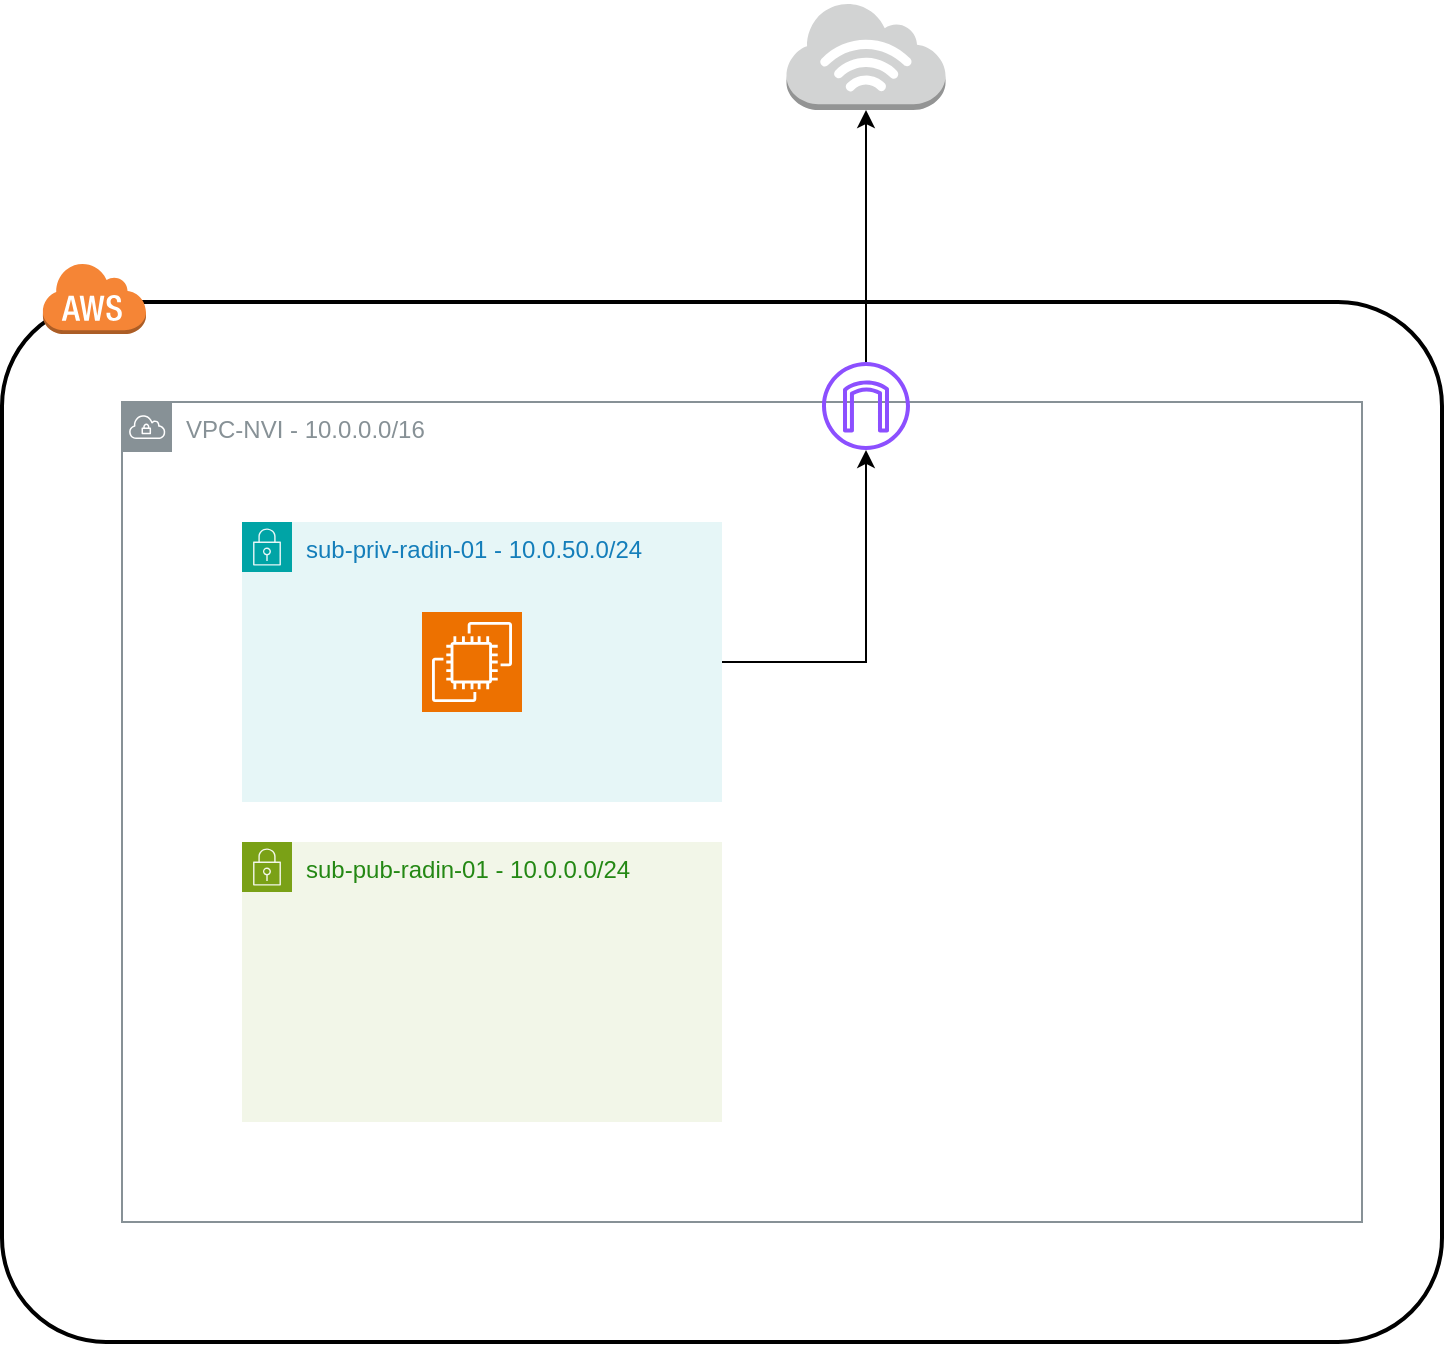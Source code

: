 <mxfile version="23.1.5" type="device">
  <diagram name="Page-1" id="CBgUmCTc5hggkPZUB5HT">
    <mxGraphModel dx="1292" dy="965" grid="1" gridSize="10" guides="1" tooltips="1" connect="1" arrows="1" fold="1" page="1" pageScale="1" pageWidth="850" pageHeight="1100" math="0" shadow="0">
      <root>
        <mxCell id="0" />
        <mxCell id="1" parent="0" />
        <mxCell id="Fn3EnWCWUvhvfVeOK2L--1" value="VPC-NVI -&amp;nbsp;10.0.0.0/16" style="sketch=0;outlineConnect=0;gradientColor=none;html=1;whiteSpace=wrap;fontSize=12;fontStyle=0;shape=mxgraph.aws4.group;grIcon=mxgraph.aws4.group_vpc;strokeColor=#879196;fillColor=none;verticalAlign=top;align=left;spacingLeft=30;fontColor=#879196;dashed=0;" parent="1" vertex="1">
          <mxGeometry x="380" y="380" width="620" height="410" as="geometry" />
        </mxCell>
        <mxCell id="9q5vVmUJbOhGtAxf9O4C-1" value="" style="rounded=1;arcSize=10;dashed=0;fillColor=none;gradientColor=none;strokeWidth=2;" vertex="1" parent="1">
          <mxGeometry x="320" y="330" width="720" height="520" as="geometry" />
        </mxCell>
        <mxCell id="9q5vVmUJbOhGtAxf9O4C-2" value="" style="dashed=0;html=1;shape=mxgraph.aws3.cloud;fillColor=#F58536;gradientColor=none;dashed=0;" vertex="1" parent="1">
          <mxGeometry x="340" y="310" width="52" height="36" as="geometry" />
        </mxCell>
        <mxCell id="9q5vVmUJbOhGtAxf9O4C-11" style="edgeStyle=orthogonalEdgeStyle;rounded=0;orthogonalLoop=1;jettySize=auto;html=1;" edge="1" parent="1" source="9q5vVmUJbOhGtAxf9O4C-6" target="9q5vVmUJbOhGtAxf9O4C-9">
          <mxGeometry relative="1" as="geometry" />
        </mxCell>
        <mxCell id="9q5vVmUJbOhGtAxf9O4C-6" value="sub-priv-radin-01 -&amp;nbsp;10.0.50.0/24" style="points=[[0,0],[0.25,0],[0.5,0],[0.75,0],[1,0],[1,0.25],[1,0.5],[1,0.75],[1,1],[0.75,1],[0.5,1],[0.25,1],[0,1],[0,0.75],[0,0.5],[0,0.25]];outlineConnect=0;gradientColor=none;html=1;whiteSpace=wrap;fontSize=12;fontStyle=0;container=1;pointerEvents=0;collapsible=0;recursiveResize=0;shape=mxgraph.aws4.group;grIcon=mxgraph.aws4.group_security_group;grStroke=0;strokeColor=#00A4A6;fillColor=#E6F6F7;verticalAlign=top;align=left;spacingLeft=30;fontColor=#147EBA;dashed=0;" vertex="1" parent="1">
          <mxGeometry x="440" y="440" width="240" height="140" as="geometry" />
        </mxCell>
        <mxCell id="9q5vVmUJbOhGtAxf9O4C-8" value="" style="sketch=0;points=[[0,0,0],[0.25,0,0],[0.5,0,0],[0.75,0,0],[1,0,0],[0,1,0],[0.25,1,0],[0.5,1,0],[0.75,1,0],[1,1,0],[0,0.25,0],[0,0.5,0],[0,0.75,0],[1,0.25,0],[1,0.5,0],[1,0.75,0]];outlineConnect=0;fontColor=#232F3E;fillColor=#ED7100;strokeColor=#ffffff;dashed=0;verticalLabelPosition=bottom;verticalAlign=top;align=center;html=1;fontSize=12;fontStyle=0;aspect=fixed;shape=mxgraph.aws4.resourceIcon;resIcon=mxgraph.aws4.ec2;" vertex="1" parent="9q5vVmUJbOhGtAxf9O4C-6">
          <mxGeometry x="90" y="45" width="50" height="50" as="geometry" />
        </mxCell>
        <mxCell id="9q5vVmUJbOhGtAxf9O4C-7" value="sub-pub-radin-01 -&amp;nbsp;10.0.0.0/24" style="points=[[0,0],[0.25,0],[0.5,0],[0.75,0],[1,0],[1,0.25],[1,0.5],[1,0.75],[1,1],[0.75,1],[0.5,1],[0.25,1],[0,1],[0,0.75],[0,0.5],[0,0.25]];outlineConnect=0;gradientColor=none;html=1;whiteSpace=wrap;fontSize=12;fontStyle=0;container=1;pointerEvents=0;collapsible=0;recursiveResize=0;shape=mxgraph.aws4.group;grIcon=mxgraph.aws4.group_security_group;grStroke=0;strokeColor=#7AA116;fillColor=#F2F6E8;verticalAlign=top;align=left;spacingLeft=30;fontColor=#248814;dashed=0;" vertex="1" parent="1">
          <mxGeometry x="440" y="600" width="240" height="140" as="geometry" />
        </mxCell>
        <mxCell id="9q5vVmUJbOhGtAxf9O4C-9" value="" style="sketch=0;outlineConnect=0;fontColor=#232F3E;gradientColor=none;fillColor=#8C4FFF;strokeColor=none;dashed=0;verticalLabelPosition=bottom;verticalAlign=top;align=center;html=1;fontSize=12;fontStyle=0;aspect=fixed;pointerEvents=1;shape=mxgraph.aws4.internet_gateway;" vertex="1" parent="1">
          <mxGeometry x="730" y="360" width="44" height="44" as="geometry" />
        </mxCell>
        <mxCell id="9q5vVmUJbOhGtAxf9O4C-12" value="" style="outlineConnect=0;dashed=0;verticalLabelPosition=bottom;verticalAlign=top;align=center;html=1;shape=mxgraph.aws3.internet_3;fillColor=#D2D3D3;gradientColor=none;" vertex="1" parent="1">
          <mxGeometry x="712.25" y="180" width="79.5" height="54" as="geometry" />
        </mxCell>
        <mxCell id="9q5vVmUJbOhGtAxf9O4C-13" style="edgeStyle=orthogonalEdgeStyle;rounded=0;orthogonalLoop=1;jettySize=auto;html=1;entryX=0.5;entryY=1;entryDx=0;entryDy=0;entryPerimeter=0;" edge="1" parent="1" source="9q5vVmUJbOhGtAxf9O4C-9" target="9q5vVmUJbOhGtAxf9O4C-12">
          <mxGeometry relative="1" as="geometry" />
        </mxCell>
      </root>
    </mxGraphModel>
  </diagram>
</mxfile>
